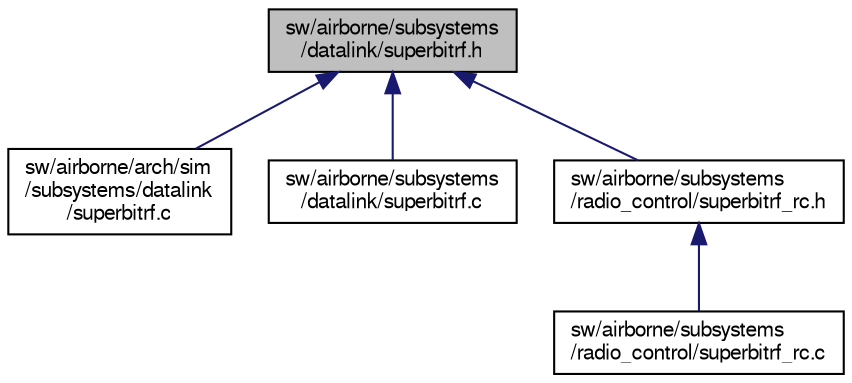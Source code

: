 digraph "sw/airborne/subsystems/datalink/superbitrf.h"
{
  edge [fontname="FreeSans",fontsize="10",labelfontname="FreeSans",labelfontsize="10"];
  node [fontname="FreeSans",fontsize="10",shape=record];
  Node1 [label="sw/airborne/subsystems\l/datalink/superbitrf.h",height=0.2,width=0.4,color="black", fillcolor="grey75", style="filled", fontcolor="black"];
  Node1 -> Node2 [dir="back",color="midnightblue",fontsize="10",style="solid",fontname="FreeSans"];
  Node2 [label="sw/airborne/arch/sim\l/subsystems/datalink\l/superbitrf.c",height=0.2,width=0.4,color="black", fillcolor="white", style="filled",URL="$arch_2sim_2subsystems_2datalink_2superbitrf_8c.html",tooltip="DSM2 and DSMX datalink implementation for the cyrf6936 2.4GHz radio chip trough SPI. "];
  Node1 -> Node3 [dir="back",color="midnightblue",fontsize="10",style="solid",fontname="FreeSans"];
  Node3 [label="sw/airborne/subsystems\l/datalink/superbitrf.c",height=0.2,width=0.4,color="black", fillcolor="white", style="filled",URL="$subsystems_2datalink_2superbitrf_8c.html"];
  Node1 -> Node4 [dir="back",color="midnightblue",fontsize="10",style="solid",fontname="FreeSans"];
  Node4 [label="sw/airborne/subsystems\l/radio_control/superbitrf_rc.h",height=0.2,width=0.4,color="black", fillcolor="white", style="filled",URL="$superbitrf__rc_8h.html",tooltip="DSM2 and DSMX radio control implementation for the cyrf6936 2.4GHz radio chip trough SPI..."];
  Node4 -> Node5 [dir="back",color="midnightblue",fontsize="10",style="solid",fontname="FreeSans"];
  Node5 [label="sw/airborne/subsystems\l/radio_control/superbitrf_rc.c",height=0.2,width=0.4,color="black", fillcolor="white", style="filled",URL="$superbitrf__rc_8c.html",tooltip="DSM2 and DSMX radio control implementation for the cyrf6936 2.4GHz radio chip trough SPI..."];
}
